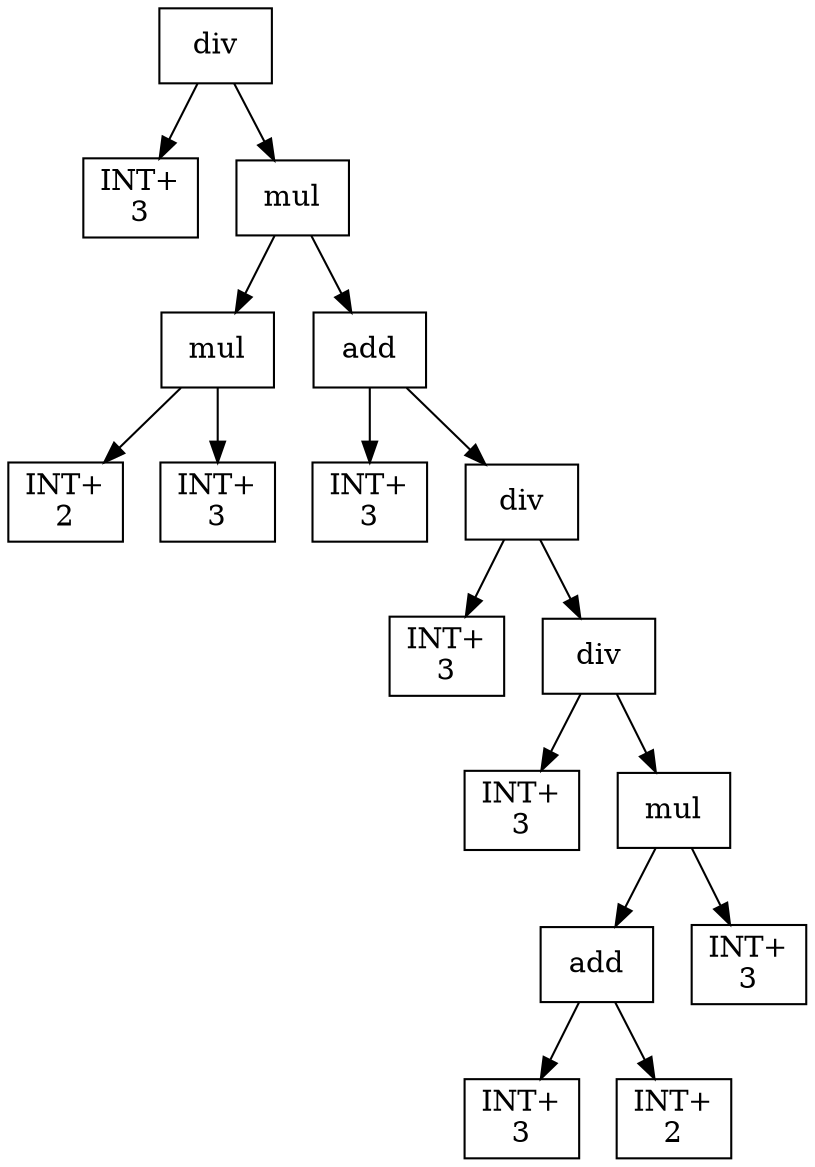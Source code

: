 digraph expr {
  node [shape=box];
  n1 [label="div"];
  n2 [label="INT+\n3"];
  n3 [label="mul"];
  n4 [label="mul"];
  n5 [label="INT+\n2"];
  n6 [label="INT+\n3"];
  n4 -> n5;
  n4 -> n6;
  n7 [label="add"];
  n8 [label="INT+\n3"];
  n9 [label="div"];
  n10 [label="INT+\n3"];
  n11 [label="div"];
  n12 [label="INT+\n3"];
  n13 [label="mul"];
  n14 [label="add"];
  n15 [label="INT+\n3"];
  n16 [label="INT+\n2"];
  n14 -> n15;
  n14 -> n16;
  n17 [label="INT+\n3"];
  n13 -> n14;
  n13 -> n17;
  n11 -> n12;
  n11 -> n13;
  n9 -> n10;
  n9 -> n11;
  n7 -> n8;
  n7 -> n9;
  n3 -> n4;
  n3 -> n7;
  n1 -> n2;
  n1 -> n3;
}